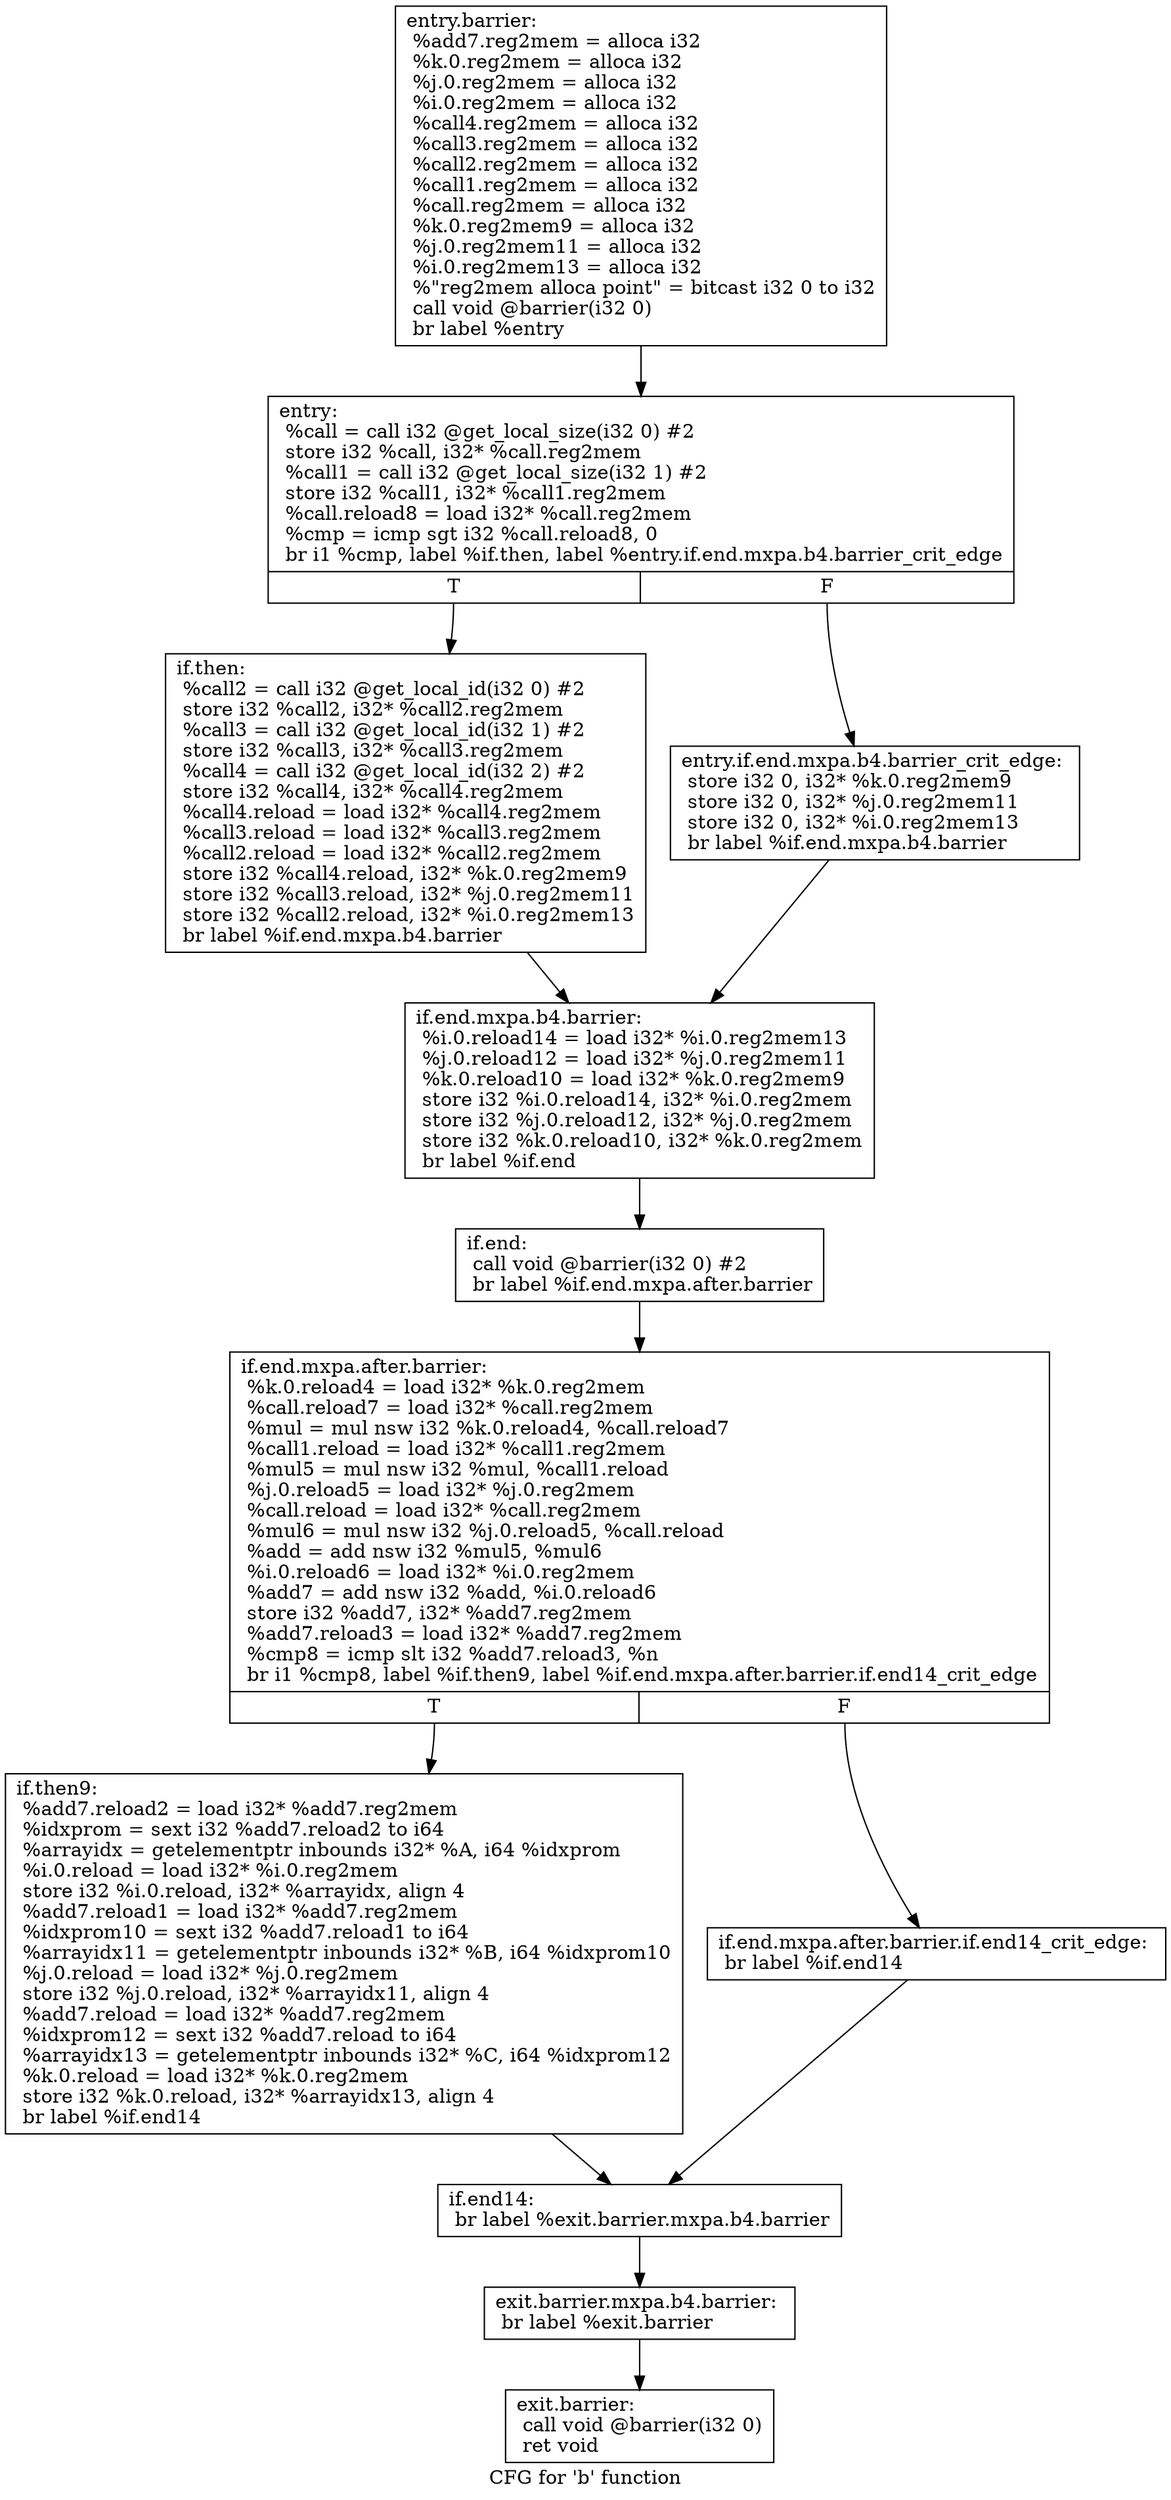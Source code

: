 digraph "CFG for 'b' function" {
	label="CFG for 'b' function";

	Node0x2e60980 [shape=record,label="{entry.barrier:\l  %add7.reg2mem = alloca i32\l  %k.0.reg2mem = alloca i32\l  %j.0.reg2mem = alloca i32\l  %i.0.reg2mem = alloca i32\l  %call4.reg2mem = alloca i32\l  %call3.reg2mem = alloca i32\l  %call2.reg2mem = alloca i32\l  %call1.reg2mem = alloca i32\l  %call.reg2mem = alloca i32\l  %k.0.reg2mem9 = alloca i32\l  %j.0.reg2mem11 = alloca i32\l  %i.0.reg2mem13 = alloca i32\l  %\"reg2mem alloca point\" = bitcast i32 0 to i32\l  call void @barrier(i32 0)\l  br label %entry\l}"];
	Node0x2e60980 -> Node0x2e61dd0;
	Node0x2e61dd0 [shape=record,label="{entry:                                            \l  %call = call i32 @get_local_size(i32 0) #2\l  store i32 %call, i32* %call.reg2mem\l  %call1 = call i32 @get_local_size(i32 1) #2\l  store i32 %call1, i32* %call1.reg2mem\l  %call.reload8 = load i32* %call.reg2mem\l  %cmp = icmp sgt i32 %call.reload8, 0\l  br i1 %cmp, label %if.then, label %entry.if.end.mxpa.b4.barrier_crit_edge\l|{<s0>T|<s1>F}}"];
	Node0x2e61dd0:s0 -> Node0x2e62530;
	Node0x2e61dd0:s1 -> Node0x2e62650;
	Node0x2e62650 [shape=record,label="{entry.if.end.mxpa.b4.barrier_crit_edge:           \l  store i32 0, i32* %k.0.reg2mem9\l  store i32 0, i32* %j.0.reg2mem11\l  store i32 0, i32* %i.0.reg2mem13\l  br label %if.end.mxpa.b4.barrier\l}"];
	Node0x2e62650 -> Node0x2e62b30;
	Node0x2e62530 [shape=record,label="{if.then:                                          \l  %call2 = call i32 @get_local_id(i32 0) #2\l  store i32 %call2, i32* %call2.reg2mem\l  %call3 = call i32 @get_local_id(i32 1) #2\l  store i32 %call3, i32* %call3.reg2mem\l  %call4 = call i32 @get_local_id(i32 2) #2\l  store i32 %call4, i32* %call4.reg2mem\l  %call4.reload = load i32* %call4.reg2mem\l  %call3.reload = load i32* %call3.reg2mem\l  %call2.reload = load i32* %call2.reg2mem\l  store i32 %call4.reload, i32* %k.0.reg2mem9\l  store i32 %call3.reload, i32* %j.0.reg2mem11\l  store i32 %call2.reload, i32* %i.0.reg2mem13\l  br label %if.end.mxpa.b4.barrier\l}"];
	Node0x2e62530 -> Node0x2e62b30;
	Node0x2e62b30 [shape=record,label="{if.end.mxpa.b4.barrier:                           \l  %i.0.reload14 = load i32* %i.0.reg2mem13\l  %j.0.reload12 = load i32* %j.0.reg2mem11\l  %k.0.reload10 = load i32* %k.0.reg2mem9\l  store i32 %i.0.reload14, i32* %i.0.reg2mem\l  store i32 %j.0.reload12, i32* %j.0.reg2mem\l  store i32 %k.0.reload10, i32* %k.0.reg2mem\l  br label %if.end\l}"];
	Node0x2e62b30 -> Node0x2e63af0;
	Node0x2e63af0 [shape=record,label="{if.end:                                           \l  call void @barrier(i32 0) #2\l  br label %if.end.mxpa.after.barrier\l}"];
	Node0x2e63af0 -> Node0x2e63d20;
	Node0x2e63d20 [shape=record,label="{if.end.mxpa.after.barrier:                        \l  %k.0.reload4 = load i32* %k.0.reg2mem\l  %call.reload7 = load i32* %call.reg2mem\l  %mul = mul nsw i32 %k.0.reload4, %call.reload7\l  %call1.reload = load i32* %call1.reg2mem\l  %mul5 = mul nsw i32 %mul, %call1.reload\l  %j.0.reload5 = load i32* %j.0.reg2mem\l  %call.reload = load i32* %call.reg2mem\l  %mul6 = mul nsw i32 %j.0.reload5, %call.reload\l  %add = add nsw i32 %mul5, %mul6\l  %i.0.reload6 = load i32* %i.0.reg2mem\l  %add7 = add nsw i32 %add, %i.0.reload6\l  store i32 %add7, i32* %add7.reg2mem\l  %add7.reload3 = load i32* %add7.reg2mem\l  %cmp8 = icmp slt i32 %add7.reload3, %n\l  br i1 %cmp8, label %if.then9, label %if.end.mxpa.after.barrier.if.end14_crit_edge\l|{<s0>T|<s1>F}}"];
	Node0x2e63d20:s0 -> Node0x2e627a0;
	Node0x2e63d20:s1 -> Node0x2e628d0;
	Node0x2e628d0 [shape=record,label="{if.end.mxpa.after.barrier.if.end14_crit_edge:     \l  br label %if.end14\l}"];
	Node0x2e628d0 -> Node0x2e629b0;
	Node0x2e627a0 [shape=record,label="{if.then9:                                         \l  %add7.reload2 = load i32* %add7.reg2mem\l  %idxprom = sext i32 %add7.reload2 to i64\l  %arrayidx = getelementptr inbounds i32* %A, i64 %idxprom\l  %i.0.reload = load i32* %i.0.reg2mem\l  store i32 %i.0.reload, i32* %arrayidx, align 4\l  %add7.reload1 = load i32* %add7.reg2mem\l  %idxprom10 = sext i32 %add7.reload1 to i64\l  %arrayidx11 = getelementptr inbounds i32* %B, i64 %idxprom10\l  %j.0.reload = load i32* %j.0.reg2mem\l  store i32 %j.0.reload, i32* %arrayidx11, align 4\l  %add7.reload = load i32* %add7.reg2mem\l  %idxprom12 = sext i32 %add7.reload to i64\l  %arrayidx13 = getelementptr inbounds i32* %C, i64 %idxprom12\l  %k.0.reload = load i32* %k.0.reg2mem\l  store i32 %k.0.reload, i32* %arrayidx13, align 4\l  br label %if.end14\l}"];
	Node0x2e627a0 -> Node0x2e629b0;
	Node0x2e629b0 [shape=record,label="{if.end14:                                         \l  br label %exit.barrier.mxpa.b4.barrier\l}"];
	Node0x2e629b0 -> Node0x2e658c0;
	Node0x2e658c0 [shape=record,label="{exit.barrier.mxpa.b4.barrier:                     \l  br label %exit.barrier\l}"];
	Node0x2e658c0 -> Node0x2e659e0;
	Node0x2e659e0 [shape=record,label="{exit.barrier:                                     \l  call void @barrier(i32 0)\l  ret void\l}"];
}
